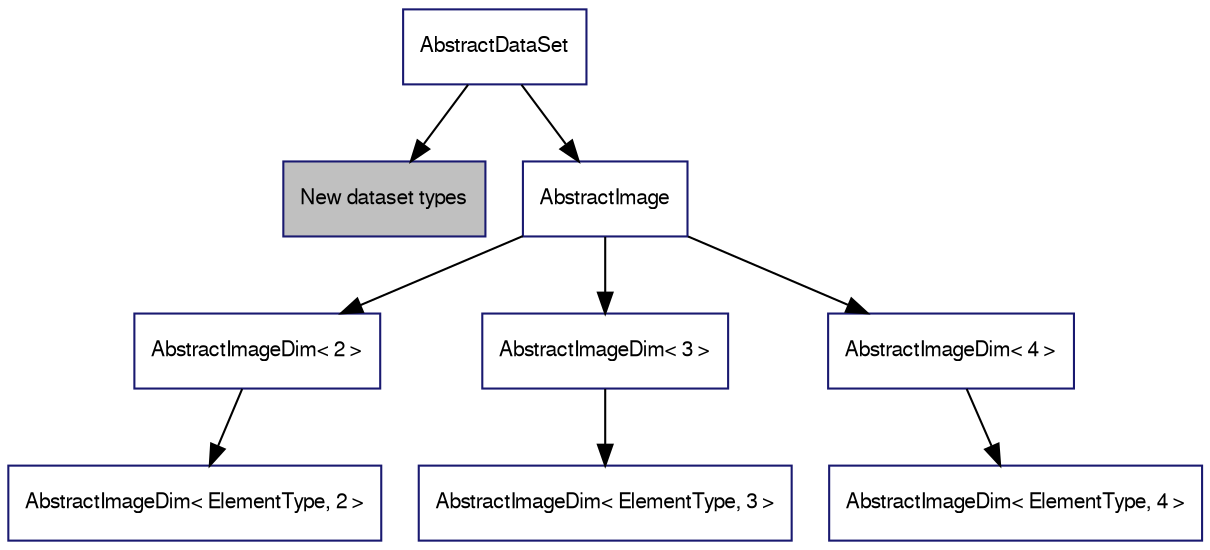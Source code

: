 digraph G
{
  edge [fontname="FreeSans",fontsize=10,labelfontname="FreeSans",labelfontsize=10];
  node [dir=back,color="midnightblue",fontname="FreeSans",fontsize=10,shape=record];
  rankdir=TB;

	AbstractImageDim2 [label="AbstractImageDim\< 2 \>"]
	AbstractImageDim3 [label="AbstractImageDim\< 3 \>"]
	AbstractImageDim4 [label="AbstractImageDim\< 4 \>"]

	Image2 [label="AbstractImageDim\< ElementType, 2 \>"]
	Image3 [label="AbstractImageDim\< ElementType, 3 \>"]
	Image4 [label="AbstractImageDim\< ElementType, 4 \>"]
	
	NewDataset [label="New dataset types", style="filled", fillcolor="gray"]

	AbstractDataSet -> AbstractImage
	AbstractDataSet -> NewDataset
	AbstractImage -> AbstractImageDim2 -> Image2
	AbstractImage -> AbstractImageDim3 -> Image3
	AbstractImage -> AbstractImageDim4 -> Image4
}
